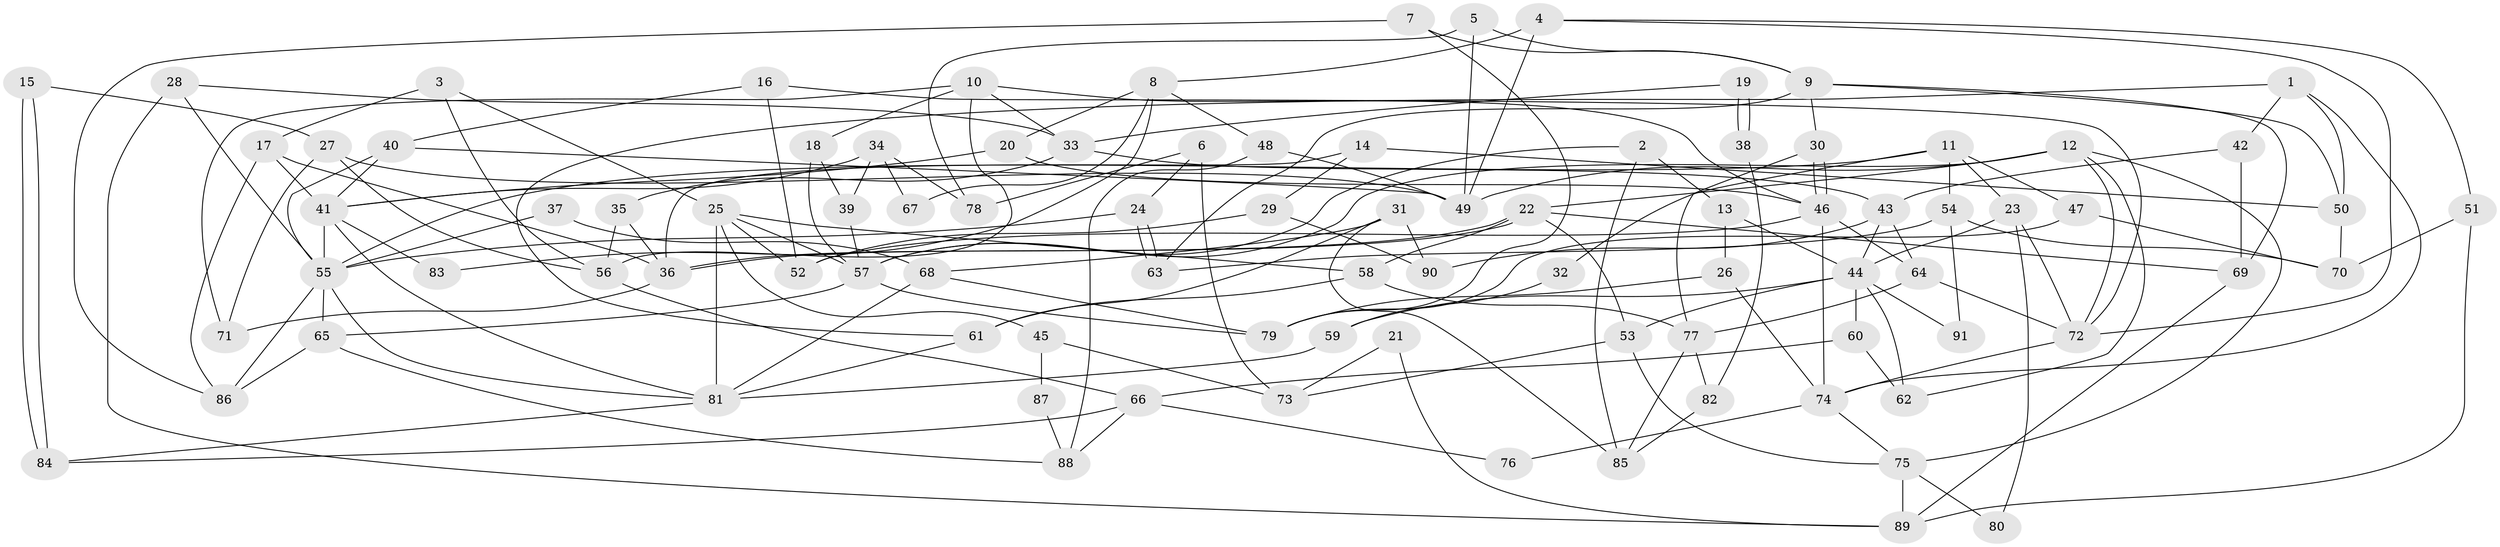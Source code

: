 // Generated by graph-tools (version 1.1) at 2025/50/03/09/25 03:50:13]
// undirected, 91 vertices, 182 edges
graph export_dot {
graph [start="1"]
  node [color=gray90,style=filled];
  1;
  2;
  3;
  4;
  5;
  6;
  7;
  8;
  9;
  10;
  11;
  12;
  13;
  14;
  15;
  16;
  17;
  18;
  19;
  20;
  21;
  22;
  23;
  24;
  25;
  26;
  27;
  28;
  29;
  30;
  31;
  32;
  33;
  34;
  35;
  36;
  37;
  38;
  39;
  40;
  41;
  42;
  43;
  44;
  45;
  46;
  47;
  48;
  49;
  50;
  51;
  52;
  53;
  54;
  55;
  56;
  57;
  58;
  59;
  60;
  61;
  62;
  63;
  64;
  65;
  66;
  67;
  68;
  69;
  70;
  71;
  72;
  73;
  74;
  75;
  76;
  77;
  78;
  79;
  80;
  81;
  82;
  83;
  84;
  85;
  86;
  87;
  88;
  89;
  90;
  91;
  1 -- 74;
  1 -- 50;
  1 -- 42;
  1 -- 61;
  2 -- 57;
  2 -- 13;
  2 -- 85;
  3 -- 17;
  3 -- 25;
  3 -- 56;
  4 -- 72;
  4 -- 49;
  4 -- 8;
  4 -- 51;
  5 -- 49;
  5 -- 9;
  5 -- 78;
  6 -- 24;
  6 -- 78;
  6 -- 73;
  7 -- 79;
  7 -- 9;
  7 -- 86;
  8 -- 20;
  8 -- 48;
  8 -- 67;
  8 -- 83;
  9 -- 30;
  9 -- 69;
  9 -- 50;
  9 -- 63;
  10 -- 56;
  10 -- 46;
  10 -- 18;
  10 -- 33;
  10 -- 71;
  11 -- 55;
  11 -- 54;
  11 -- 23;
  11 -- 32;
  11 -- 47;
  12 -- 72;
  12 -- 75;
  12 -- 22;
  12 -- 49;
  12 -- 57;
  12 -- 62;
  13 -- 44;
  13 -- 26;
  14 -- 50;
  14 -- 36;
  14 -- 29;
  15 -- 84;
  15 -- 84;
  15 -- 27;
  16 -- 40;
  16 -- 52;
  16 -- 72;
  17 -- 86;
  17 -- 36;
  17 -- 41;
  18 -- 57;
  18 -- 39;
  19 -- 38;
  19 -- 38;
  19 -- 33;
  20 -- 46;
  20 -- 41;
  21 -- 89;
  21 -- 73;
  22 -- 36;
  22 -- 36;
  22 -- 53;
  22 -- 58;
  22 -- 69;
  23 -- 44;
  23 -- 72;
  23 -- 80;
  24 -- 63;
  24 -- 63;
  24 -- 55;
  25 -- 81;
  25 -- 58;
  25 -- 45;
  25 -- 52;
  25 -- 57;
  26 -- 79;
  26 -- 74;
  27 -- 49;
  27 -- 71;
  27 -- 56;
  28 -- 33;
  28 -- 55;
  28 -- 89;
  29 -- 90;
  29 -- 52;
  30 -- 77;
  30 -- 46;
  30 -- 46;
  31 -- 85;
  31 -- 61;
  31 -- 68;
  31 -- 90;
  32 -- 59;
  33 -- 43;
  33 -- 35;
  34 -- 39;
  34 -- 41;
  34 -- 67;
  34 -- 78;
  35 -- 56;
  35 -- 36;
  36 -- 71;
  37 -- 55;
  37 -- 68;
  38 -- 82;
  39 -- 57;
  40 -- 49;
  40 -- 55;
  40 -- 41;
  41 -- 55;
  41 -- 81;
  41 -- 83;
  42 -- 69;
  42 -- 43;
  43 -- 64;
  43 -- 44;
  43 -- 90;
  44 -- 62;
  44 -- 53;
  44 -- 59;
  44 -- 60;
  44 -- 91;
  45 -- 73;
  45 -- 87;
  46 -- 52;
  46 -- 64;
  46 -- 74;
  47 -- 79;
  47 -- 70;
  48 -- 88;
  48 -- 49;
  50 -- 70;
  51 -- 89;
  51 -- 70;
  53 -- 73;
  53 -- 75;
  54 -- 63;
  54 -- 70;
  54 -- 91;
  55 -- 65;
  55 -- 81;
  55 -- 86;
  56 -- 66;
  57 -- 65;
  57 -- 79;
  58 -- 61;
  58 -- 77;
  59 -- 81;
  60 -- 66;
  60 -- 62;
  61 -- 81;
  64 -- 72;
  64 -- 77;
  65 -- 86;
  65 -- 88;
  66 -- 84;
  66 -- 76;
  66 -- 88;
  68 -- 81;
  68 -- 79;
  69 -- 89;
  72 -- 74;
  74 -- 75;
  74 -- 76;
  75 -- 80;
  75 -- 89;
  77 -- 82;
  77 -- 85;
  81 -- 84;
  82 -- 85;
  87 -- 88;
}
